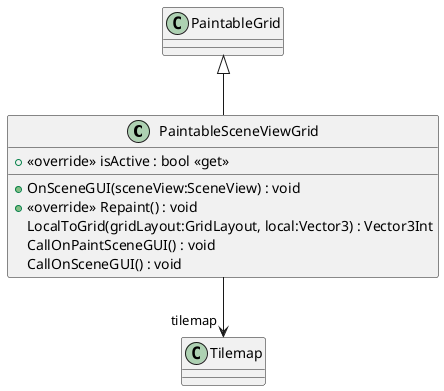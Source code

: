 @startuml
class PaintableSceneViewGrid {
    + OnSceneGUI(sceneView:SceneView) : void
    + <<override>> isActive : bool <<get>>
    + <<override>> Repaint() : void
    LocalToGrid(gridLayout:GridLayout, local:Vector3) : Vector3Int
    CallOnPaintSceneGUI() : void
    CallOnSceneGUI() : void
}
PaintableGrid <|-- PaintableSceneViewGrid
PaintableSceneViewGrid --> "tilemap" Tilemap
@enduml
